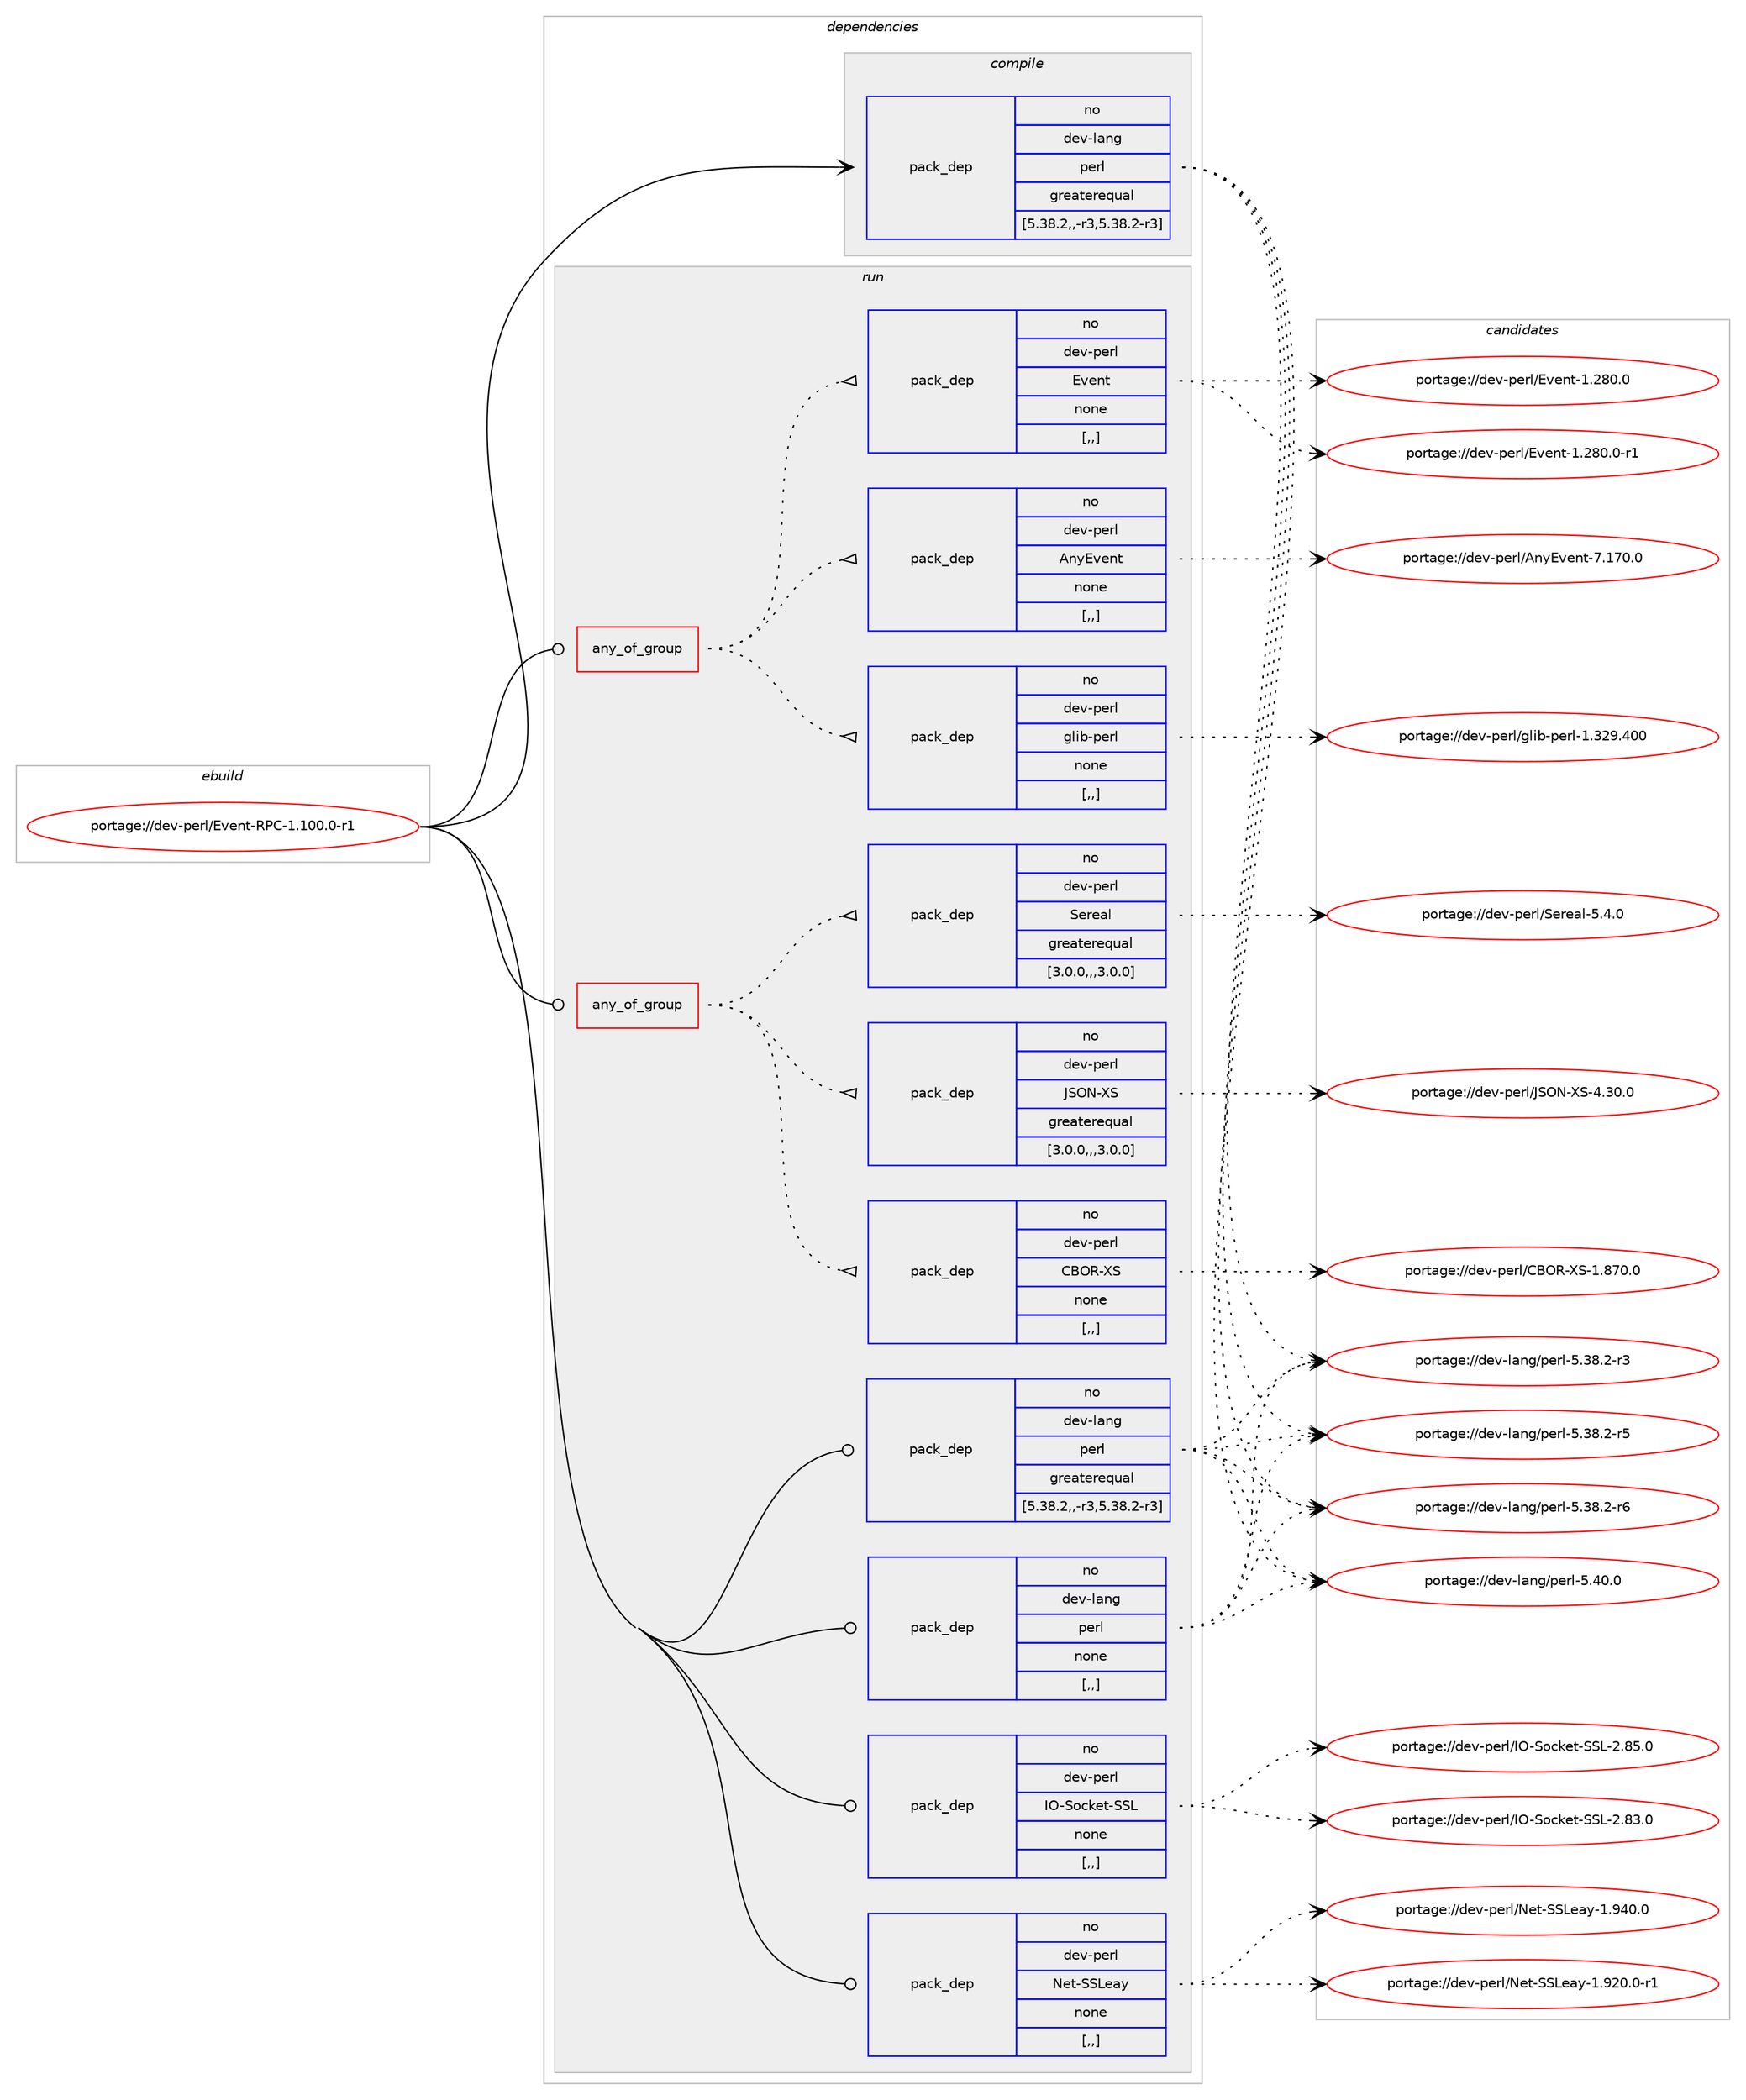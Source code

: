 digraph prolog {

# *************
# Graph options
# *************

newrank=true;
concentrate=true;
compound=true;
graph [rankdir=LR,fontname=Helvetica,fontsize=10,ranksep=1.5];#, ranksep=2.5, nodesep=0.2];
edge  [arrowhead=vee];
node  [fontname=Helvetica,fontsize=10];

# **********
# The ebuild
# **********

subgraph cluster_leftcol {
color=gray;
rank=same;
label=<<i>ebuild</i>>;
id [label="portage://dev-perl/Event-RPC-1.100.0-r1", color=red, width=4, href="../dev-perl/Event-RPC-1.100.0-r1.svg"];
}

# ****************
# The dependencies
# ****************

subgraph cluster_midcol {
color=gray;
label=<<i>dependencies</i>>;
subgraph cluster_compile {
fillcolor="#eeeeee";
style=filled;
label=<<i>compile</i>>;
subgraph pack96427 {
dependency126561 [label=<<TABLE BORDER="0" CELLBORDER="1" CELLSPACING="0" CELLPADDING="4" WIDTH="220"><TR><TD ROWSPAN="6" CELLPADDING="30">pack_dep</TD></TR><TR><TD WIDTH="110">no</TD></TR><TR><TD>dev-lang</TD></TR><TR><TD>perl</TD></TR><TR><TD>greaterequal</TD></TR><TR><TD>[5.38.2,,-r3,5.38.2-r3]</TD></TR></TABLE>>, shape=none, color=blue];
}
id:e -> dependency126561:w [weight=20,style="solid",arrowhead="vee"];
}
subgraph cluster_compileandrun {
fillcolor="#eeeeee";
style=filled;
label=<<i>compile and run</i>>;
}
subgraph cluster_run {
fillcolor="#eeeeee";
style=filled;
label=<<i>run</i>>;
subgraph any1029 {
dependency126562 [label=<<TABLE BORDER="0" CELLBORDER="1" CELLSPACING="0" CELLPADDING="4"><TR><TD CELLPADDING="10">any_of_group</TD></TR></TABLE>>, shape=none, color=red];subgraph pack96428 {
dependency126563 [label=<<TABLE BORDER="0" CELLBORDER="1" CELLSPACING="0" CELLPADDING="4" WIDTH="220"><TR><TD ROWSPAN="6" CELLPADDING="30">pack_dep</TD></TR><TR><TD WIDTH="110">no</TD></TR><TR><TD>dev-perl</TD></TR><TR><TD>Event</TD></TR><TR><TD>none</TD></TR><TR><TD>[,,]</TD></TR></TABLE>>, shape=none, color=blue];
}
dependency126562:e -> dependency126563:w [weight=20,style="dotted",arrowhead="oinv"];
subgraph pack96429 {
dependency126564 [label=<<TABLE BORDER="0" CELLBORDER="1" CELLSPACING="0" CELLPADDING="4" WIDTH="220"><TR><TD ROWSPAN="6" CELLPADDING="30">pack_dep</TD></TR><TR><TD WIDTH="110">no</TD></TR><TR><TD>dev-perl</TD></TR><TR><TD>glib-perl</TD></TR><TR><TD>none</TD></TR><TR><TD>[,,]</TD></TR></TABLE>>, shape=none, color=blue];
}
dependency126562:e -> dependency126564:w [weight=20,style="dotted",arrowhead="oinv"];
subgraph pack96430 {
dependency126565 [label=<<TABLE BORDER="0" CELLBORDER="1" CELLSPACING="0" CELLPADDING="4" WIDTH="220"><TR><TD ROWSPAN="6" CELLPADDING="30">pack_dep</TD></TR><TR><TD WIDTH="110">no</TD></TR><TR><TD>dev-perl</TD></TR><TR><TD>AnyEvent</TD></TR><TR><TD>none</TD></TR><TR><TD>[,,]</TD></TR></TABLE>>, shape=none, color=blue];
}
dependency126562:e -> dependency126565:w [weight=20,style="dotted",arrowhead="oinv"];
}
id:e -> dependency126562:w [weight=20,style="solid",arrowhead="odot"];
subgraph any1030 {
dependency126566 [label=<<TABLE BORDER="0" CELLBORDER="1" CELLSPACING="0" CELLPADDING="4"><TR><TD CELLPADDING="10">any_of_group</TD></TR></TABLE>>, shape=none, color=red];subgraph pack96431 {
dependency126567 [label=<<TABLE BORDER="0" CELLBORDER="1" CELLSPACING="0" CELLPADDING="4" WIDTH="220"><TR><TD ROWSPAN="6" CELLPADDING="30">pack_dep</TD></TR><TR><TD WIDTH="110">no</TD></TR><TR><TD>dev-perl</TD></TR><TR><TD>Sereal</TD></TR><TR><TD>greaterequal</TD></TR><TR><TD>[3.0.0,,,3.0.0]</TD></TR></TABLE>>, shape=none, color=blue];
}
dependency126566:e -> dependency126567:w [weight=20,style="dotted",arrowhead="oinv"];
subgraph pack96432 {
dependency126568 [label=<<TABLE BORDER="0" CELLBORDER="1" CELLSPACING="0" CELLPADDING="4" WIDTH="220"><TR><TD ROWSPAN="6" CELLPADDING="30">pack_dep</TD></TR><TR><TD WIDTH="110">no</TD></TR><TR><TD>dev-perl</TD></TR><TR><TD>CBOR-XS</TD></TR><TR><TD>none</TD></TR><TR><TD>[,,]</TD></TR></TABLE>>, shape=none, color=blue];
}
dependency126566:e -> dependency126568:w [weight=20,style="dotted",arrowhead="oinv"];
subgraph pack96433 {
dependency126569 [label=<<TABLE BORDER="0" CELLBORDER="1" CELLSPACING="0" CELLPADDING="4" WIDTH="220"><TR><TD ROWSPAN="6" CELLPADDING="30">pack_dep</TD></TR><TR><TD WIDTH="110">no</TD></TR><TR><TD>dev-perl</TD></TR><TR><TD>JSON-XS</TD></TR><TR><TD>greaterequal</TD></TR><TR><TD>[3.0.0,,,3.0.0]</TD></TR></TABLE>>, shape=none, color=blue];
}
dependency126566:e -> dependency126569:w [weight=20,style="dotted",arrowhead="oinv"];
}
id:e -> dependency126566:w [weight=20,style="solid",arrowhead="odot"];
subgraph pack96434 {
dependency126570 [label=<<TABLE BORDER="0" CELLBORDER="1" CELLSPACING="0" CELLPADDING="4" WIDTH="220"><TR><TD ROWSPAN="6" CELLPADDING="30">pack_dep</TD></TR><TR><TD WIDTH="110">no</TD></TR><TR><TD>dev-lang</TD></TR><TR><TD>perl</TD></TR><TR><TD>greaterequal</TD></TR><TR><TD>[5.38.2,,-r3,5.38.2-r3]</TD></TR></TABLE>>, shape=none, color=blue];
}
id:e -> dependency126570:w [weight=20,style="solid",arrowhead="odot"];
subgraph pack96435 {
dependency126571 [label=<<TABLE BORDER="0" CELLBORDER="1" CELLSPACING="0" CELLPADDING="4" WIDTH="220"><TR><TD ROWSPAN="6" CELLPADDING="30">pack_dep</TD></TR><TR><TD WIDTH="110">no</TD></TR><TR><TD>dev-lang</TD></TR><TR><TD>perl</TD></TR><TR><TD>none</TD></TR><TR><TD>[,,]</TD></TR></TABLE>>, shape=none, color=blue];
}
id:e -> dependency126571:w [weight=20,style="solid",arrowhead="odot"];
subgraph pack96436 {
dependency126572 [label=<<TABLE BORDER="0" CELLBORDER="1" CELLSPACING="0" CELLPADDING="4" WIDTH="220"><TR><TD ROWSPAN="6" CELLPADDING="30">pack_dep</TD></TR><TR><TD WIDTH="110">no</TD></TR><TR><TD>dev-perl</TD></TR><TR><TD>IO-Socket-SSL</TD></TR><TR><TD>none</TD></TR><TR><TD>[,,]</TD></TR></TABLE>>, shape=none, color=blue];
}
id:e -> dependency126572:w [weight=20,style="solid",arrowhead="odot"];
subgraph pack96437 {
dependency126573 [label=<<TABLE BORDER="0" CELLBORDER="1" CELLSPACING="0" CELLPADDING="4" WIDTH="220"><TR><TD ROWSPAN="6" CELLPADDING="30">pack_dep</TD></TR><TR><TD WIDTH="110">no</TD></TR><TR><TD>dev-perl</TD></TR><TR><TD>Net-SSLeay</TD></TR><TR><TD>none</TD></TR><TR><TD>[,,]</TD></TR></TABLE>>, shape=none, color=blue];
}
id:e -> dependency126573:w [weight=20,style="solid",arrowhead="odot"];
}
}

# **************
# The candidates
# **************

subgraph cluster_choices {
rank=same;
color=gray;
label=<<i>candidates</i>>;

subgraph choice96427 {
color=black;
nodesep=1;
choice100101118451089711010347112101114108455346515646504511451 [label="portage://dev-lang/perl-5.38.2-r3", color=red, width=4,href="../dev-lang/perl-5.38.2-r3.svg"];
choice100101118451089711010347112101114108455346515646504511453 [label="portage://dev-lang/perl-5.38.2-r5", color=red, width=4,href="../dev-lang/perl-5.38.2-r5.svg"];
choice100101118451089711010347112101114108455346515646504511454 [label="portage://dev-lang/perl-5.38.2-r6", color=red, width=4,href="../dev-lang/perl-5.38.2-r6.svg"];
choice10010111845108971101034711210111410845534652484648 [label="portage://dev-lang/perl-5.40.0", color=red, width=4,href="../dev-lang/perl-5.40.0.svg"];
dependency126561:e -> choice100101118451089711010347112101114108455346515646504511451:w [style=dotted,weight="100"];
dependency126561:e -> choice100101118451089711010347112101114108455346515646504511453:w [style=dotted,weight="100"];
dependency126561:e -> choice100101118451089711010347112101114108455346515646504511454:w [style=dotted,weight="100"];
dependency126561:e -> choice10010111845108971101034711210111410845534652484648:w [style=dotted,weight="100"];
}
subgraph choice96428 {
color=black;
nodesep=1;
choice1001011184511210111410847691181011101164549465056484648 [label="portage://dev-perl/Event-1.280.0", color=red, width=4,href="../dev-perl/Event-1.280.0.svg"];
choice10010111845112101114108476911810111011645494650564846484511449 [label="portage://dev-perl/Event-1.280.0-r1", color=red, width=4,href="../dev-perl/Event-1.280.0-r1.svg"];
dependency126563:e -> choice1001011184511210111410847691181011101164549465056484648:w [style=dotted,weight="100"];
dependency126563:e -> choice10010111845112101114108476911810111011645494650564846484511449:w [style=dotted,weight="100"];
}
subgraph choice96429 {
color=black;
nodesep=1;
choice1001011184511210111410847103108105984511210111410845494651505746524848 [label="portage://dev-perl/glib-perl-1.329.400", color=red, width=4,href="../dev-perl/glib-perl-1.329.400.svg"];
dependency126564:e -> choice1001011184511210111410847103108105984511210111410845494651505746524848:w [style=dotted,weight="100"];
}
subgraph choice96430 {
color=black;
nodesep=1;
choice100101118451121011141084765110121691181011101164555464955484648 [label="portage://dev-perl/AnyEvent-7.170.0", color=red, width=4,href="../dev-perl/AnyEvent-7.170.0.svg"];
dependency126565:e -> choice100101118451121011141084765110121691181011101164555464955484648:w [style=dotted,weight="100"];
}
subgraph choice96431 {
color=black;
nodesep=1;
choice10010111845112101114108478310111410197108455346524648 [label="portage://dev-perl/Sereal-5.4.0", color=red, width=4,href="../dev-perl/Sereal-5.4.0.svg"];
dependency126567:e -> choice10010111845112101114108478310111410197108455346524648:w [style=dotted,weight="100"];
}
subgraph choice96432 {
color=black;
nodesep=1;
choice1001011184511210111410847676679824588834549465655484648 [label="portage://dev-perl/CBOR-XS-1.870.0", color=red, width=4,href="../dev-perl/CBOR-XS-1.870.0.svg"];
dependency126568:e -> choice1001011184511210111410847676679824588834549465655484648:w [style=dotted,weight="100"];
}
subgraph choice96433 {
color=black;
nodesep=1;
choice10010111845112101114108477483797845888345524651484648 [label="portage://dev-perl/JSON-XS-4.30.0", color=red, width=4,href="../dev-perl/JSON-XS-4.30.0.svg"];
dependency126569:e -> choice10010111845112101114108477483797845888345524651484648:w [style=dotted,weight="100"];
}
subgraph choice96434 {
color=black;
nodesep=1;
choice100101118451089711010347112101114108455346515646504511451 [label="portage://dev-lang/perl-5.38.2-r3", color=red, width=4,href="../dev-lang/perl-5.38.2-r3.svg"];
choice100101118451089711010347112101114108455346515646504511453 [label="portage://dev-lang/perl-5.38.2-r5", color=red, width=4,href="../dev-lang/perl-5.38.2-r5.svg"];
choice100101118451089711010347112101114108455346515646504511454 [label="portage://dev-lang/perl-5.38.2-r6", color=red, width=4,href="../dev-lang/perl-5.38.2-r6.svg"];
choice10010111845108971101034711210111410845534652484648 [label="portage://dev-lang/perl-5.40.0", color=red, width=4,href="../dev-lang/perl-5.40.0.svg"];
dependency126570:e -> choice100101118451089711010347112101114108455346515646504511451:w [style=dotted,weight="100"];
dependency126570:e -> choice100101118451089711010347112101114108455346515646504511453:w [style=dotted,weight="100"];
dependency126570:e -> choice100101118451089711010347112101114108455346515646504511454:w [style=dotted,weight="100"];
dependency126570:e -> choice10010111845108971101034711210111410845534652484648:w [style=dotted,weight="100"];
}
subgraph choice96435 {
color=black;
nodesep=1;
choice100101118451089711010347112101114108455346515646504511451 [label="portage://dev-lang/perl-5.38.2-r3", color=red, width=4,href="../dev-lang/perl-5.38.2-r3.svg"];
choice100101118451089711010347112101114108455346515646504511453 [label="portage://dev-lang/perl-5.38.2-r5", color=red, width=4,href="../dev-lang/perl-5.38.2-r5.svg"];
choice100101118451089711010347112101114108455346515646504511454 [label="portage://dev-lang/perl-5.38.2-r6", color=red, width=4,href="../dev-lang/perl-5.38.2-r6.svg"];
choice10010111845108971101034711210111410845534652484648 [label="portage://dev-lang/perl-5.40.0", color=red, width=4,href="../dev-lang/perl-5.40.0.svg"];
dependency126571:e -> choice100101118451089711010347112101114108455346515646504511451:w [style=dotted,weight="100"];
dependency126571:e -> choice100101118451089711010347112101114108455346515646504511453:w [style=dotted,weight="100"];
dependency126571:e -> choice100101118451089711010347112101114108455346515646504511454:w [style=dotted,weight="100"];
dependency126571:e -> choice10010111845108971101034711210111410845534652484648:w [style=dotted,weight="100"];
}
subgraph choice96436 {
color=black;
nodesep=1;
choice100101118451121011141084773794583111991071011164583837645504656514648 [label="portage://dev-perl/IO-Socket-SSL-2.83.0", color=red, width=4,href="../dev-perl/IO-Socket-SSL-2.83.0.svg"];
choice100101118451121011141084773794583111991071011164583837645504656534648 [label="portage://dev-perl/IO-Socket-SSL-2.85.0", color=red, width=4,href="../dev-perl/IO-Socket-SSL-2.85.0.svg"];
dependency126572:e -> choice100101118451121011141084773794583111991071011164583837645504656514648:w [style=dotted,weight="100"];
dependency126572:e -> choice100101118451121011141084773794583111991071011164583837645504656534648:w [style=dotted,weight="100"];
}
subgraph choice96437 {
color=black;
nodesep=1;
choice100101118451121011141084778101116458383761019712145494657504846484511449 [label="portage://dev-perl/Net-SSLeay-1.920.0-r1", color=red, width=4,href="../dev-perl/Net-SSLeay-1.920.0-r1.svg"];
choice10010111845112101114108477810111645838376101971214549465752484648 [label="portage://dev-perl/Net-SSLeay-1.940.0", color=red, width=4,href="../dev-perl/Net-SSLeay-1.940.0.svg"];
dependency126573:e -> choice100101118451121011141084778101116458383761019712145494657504846484511449:w [style=dotted,weight="100"];
dependency126573:e -> choice10010111845112101114108477810111645838376101971214549465752484648:w [style=dotted,weight="100"];
}
}

}
